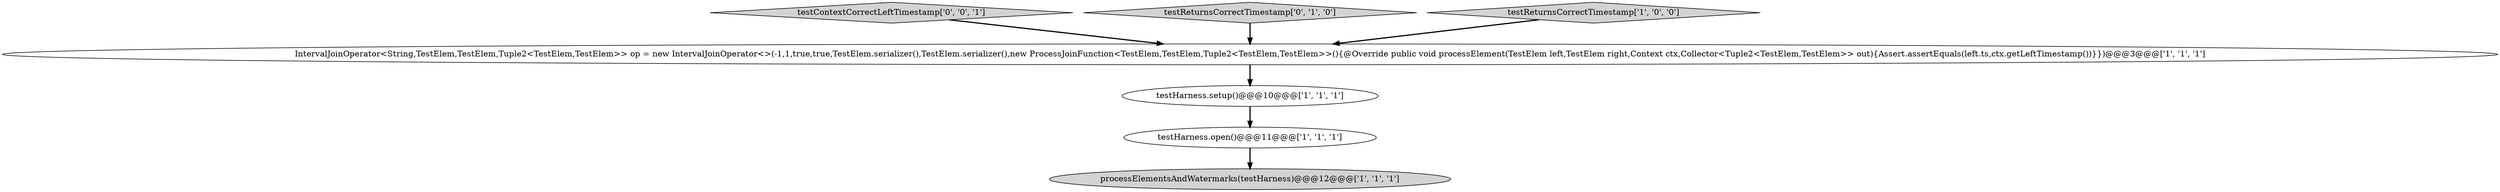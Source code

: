 digraph {
6 [style = filled, label = "testContextCorrectLeftTimestamp['0', '0', '1']", fillcolor = lightgray, shape = diamond image = "AAA0AAABBB3BBB"];
1 [style = filled, label = "IntervalJoinOperator<String,TestElem,TestElem,Tuple2<TestElem,TestElem>> op = new IntervalJoinOperator<>(-1,1,true,true,TestElem.serializer(),TestElem.serializer(),new ProcessJoinFunction<TestElem,TestElem,Tuple2<TestElem,TestElem>>(){@Override public void processElement(TestElem left,TestElem right,Context ctx,Collector<Tuple2<TestElem,TestElem>> out){Assert.assertEquals(left.ts,ctx.getLeftTimestamp())}})@@@3@@@['1', '1', '1']", fillcolor = white, shape = ellipse image = "AAA0AAABBB1BBB"];
4 [style = filled, label = "testHarness.setup()@@@10@@@['1', '1', '1']", fillcolor = white, shape = ellipse image = "AAA0AAABBB1BBB"];
5 [style = filled, label = "testReturnsCorrectTimestamp['0', '1', '0']", fillcolor = lightgray, shape = diamond image = "AAA0AAABBB2BBB"];
0 [style = filled, label = "testHarness.open()@@@11@@@['1', '1', '1']", fillcolor = white, shape = ellipse image = "AAA0AAABBB1BBB"];
3 [style = filled, label = "processElementsAndWatermarks(testHarness)@@@12@@@['1', '1', '1']", fillcolor = lightgray, shape = ellipse image = "AAA0AAABBB1BBB"];
2 [style = filled, label = "testReturnsCorrectTimestamp['1', '0', '0']", fillcolor = lightgray, shape = diamond image = "AAA0AAABBB1BBB"];
0->3 [style = bold, label=""];
6->1 [style = bold, label=""];
2->1 [style = bold, label=""];
4->0 [style = bold, label=""];
1->4 [style = bold, label=""];
5->1 [style = bold, label=""];
}
